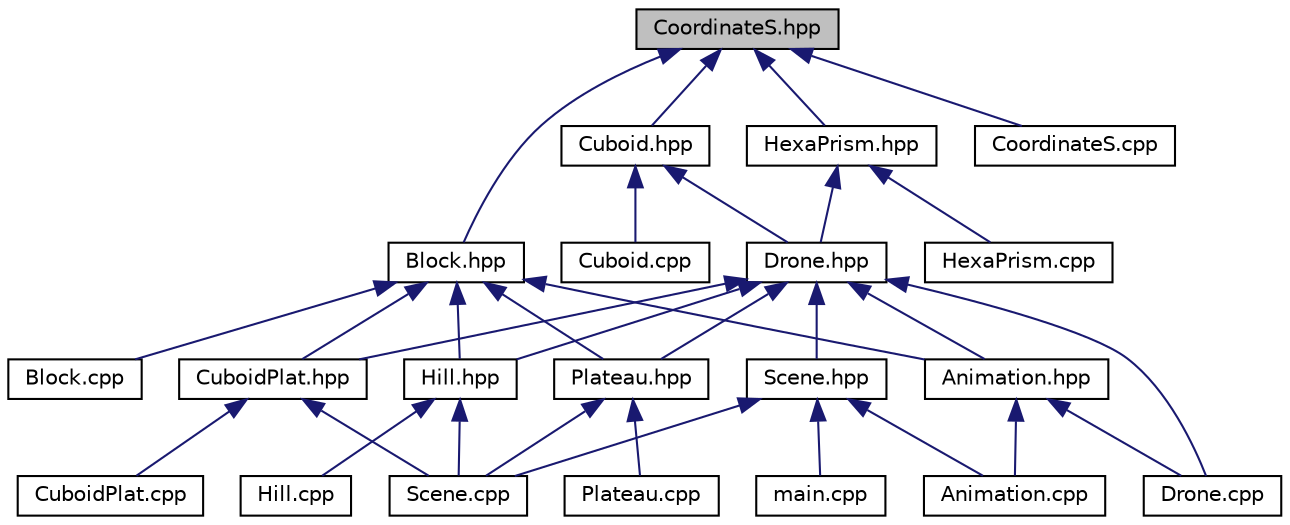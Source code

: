 digraph "CoordinateS.hpp"
{
 // LATEX_PDF_SIZE
  edge [fontname="Helvetica",fontsize="10",labelfontname="Helvetica",labelfontsize="10"];
  node [fontname="Helvetica",fontsize="10",shape=record];
  Node1 [label="CoordinateS.hpp",height=0.2,width=0.4,color="black", fillcolor="grey75", style="filled", fontcolor="black",tooltip="Definicja klasy układu współrzędnych."];
  Node1 -> Node2 [dir="back",color="midnightblue",fontsize="10",style="solid",fontname="Helvetica"];
  Node2 [label="Block.hpp",height=0.2,width=0.4,color="black", fillcolor="white", style="filled",URL="$_block_8hpp.html",tooltip="Definicja klasy interfejsu bryły."];
  Node2 -> Node3 [dir="back",color="midnightblue",fontsize="10",style="solid",fontname="Helvetica"];
  Node3 [label="Animation.hpp",height=0.2,width=0.4,color="black", fillcolor="white", style="filled",URL="$_animation_8hpp.html",tooltip="Definicja klasy animacji ruchów obiektu."];
  Node3 -> Node4 [dir="back",color="midnightblue",fontsize="10",style="solid",fontname="Helvetica"];
  Node4 [label="Animation.cpp",height=0.2,width=0.4,color="black", fillcolor="white", style="filled",URL="$_animation_8cpp.html",tooltip=" "];
  Node3 -> Node5 [dir="back",color="midnightblue",fontsize="10",style="solid",fontname="Helvetica"];
  Node5 [label="Drone.cpp",height=0.2,width=0.4,color="black", fillcolor="white", style="filled",URL="$_drone_8cpp.html",tooltip=" "];
  Node2 -> Node6 [dir="back",color="midnightblue",fontsize="10",style="solid",fontname="Helvetica"];
  Node6 [label="CuboidPlat.hpp",height=0.2,width=0.4,color="black", fillcolor="white", style="filled",URL="$_cuboid_plat_8hpp.html",tooltip="Definicja klasy płaskowyżu prostopadłościennego."];
  Node6 -> Node7 [dir="back",color="midnightblue",fontsize="10",style="solid",fontname="Helvetica"];
  Node7 [label="CuboidPlat.cpp",height=0.2,width=0.4,color="black", fillcolor="white", style="filled",URL="$_cuboid_plat_8cpp.html",tooltip=" "];
  Node6 -> Node8 [dir="back",color="midnightblue",fontsize="10",style="solid",fontname="Helvetica"];
  Node8 [label="Scene.cpp",height=0.2,width=0.4,color="black", fillcolor="white", style="filled",URL="$_scene_8cpp.html",tooltip=" "];
  Node2 -> Node9 [dir="back",color="midnightblue",fontsize="10",style="solid",fontname="Helvetica"];
  Node9 [label="Hill.hpp",height=0.2,width=0.4,color="black", fillcolor="white", style="filled",URL="$_hill_8hpp.html",tooltip="Definicja klasy wzgórza."];
  Node9 -> Node10 [dir="back",color="midnightblue",fontsize="10",style="solid",fontname="Helvetica"];
  Node10 [label="Hill.cpp",height=0.2,width=0.4,color="black", fillcolor="white", style="filled",URL="$_hill_8cpp.html",tooltip=" "];
  Node9 -> Node8 [dir="back",color="midnightblue",fontsize="10",style="solid",fontname="Helvetica"];
  Node2 -> Node11 [dir="back",color="midnightblue",fontsize="10",style="solid",fontname="Helvetica"];
  Node11 [label="Plateau.hpp",height=0.2,width=0.4,color="black", fillcolor="white", style="filled",URL="$_plateau_8hpp.html",tooltip="Definicja klasy przeszkody typu płaskowyż"];
  Node11 -> Node12 [dir="back",color="midnightblue",fontsize="10",style="solid",fontname="Helvetica"];
  Node12 [label="Plateau.cpp",height=0.2,width=0.4,color="black", fillcolor="white", style="filled",URL="$_plateau_8cpp.html",tooltip=" "];
  Node11 -> Node8 [dir="back",color="midnightblue",fontsize="10",style="solid",fontname="Helvetica"];
  Node2 -> Node13 [dir="back",color="midnightblue",fontsize="10",style="solid",fontname="Helvetica"];
  Node13 [label="Block.cpp",height=0.2,width=0.4,color="black", fillcolor="white", style="filled",URL="$_block_8cpp.html",tooltip=" "];
  Node1 -> Node14 [dir="back",color="midnightblue",fontsize="10",style="solid",fontname="Helvetica"];
  Node14 [label="Cuboid.hpp",height=0.2,width=0.4,color="black", fillcolor="white", style="filled",URL="$_cuboid_8hpp.html",tooltip="Definicja klasy prostopadłoscian."];
  Node14 -> Node15 [dir="back",color="midnightblue",fontsize="10",style="solid",fontname="Helvetica"];
  Node15 [label="Drone.hpp",height=0.2,width=0.4,color="black", fillcolor="white", style="filled",URL="$_drone_8hpp.html",tooltip="Definicja klasy dron."];
  Node15 -> Node3 [dir="back",color="midnightblue",fontsize="10",style="solid",fontname="Helvetica"];
  Node15 -> Node6 [dir="back",color="midnightblue",fontsize="10",style="solid",fontname="Helvetica"];
  Node15 -> Node9 [dir="back",color="midnightblue",fontsize="10",style="solid",fontname="Helvetica"];
  Node15 -> Node11 [dir="back",color="midnightblue",fontsize="10",style="solid",fontname="Helvetica"];
  Node15 -> Node16 [dir="back",color="midnightblue",fontsize="10",style="solid",fontname="Helvetica"];
  Node16 [label="Scene.hpp",height=0.2,width=0.4,color="black", fillcolor="white", style="filled",URL="$_scene_8hpp.html",tooltip="Definicja klasy sceny."];
  Node16 -> Node4 [dir="back",color="midnightblue",fontsize="10",style="solid",fontname="Helvetica"];
  Node16 -> Node17 [dir="back",color="midnightblue",fontsize="10",style="solid",fontname="Helvetica"];
  Node17 [label="main.cpp",height=0.2,width=0.4,color="black", fillcolor="white", style="filled",URL="$main_8cpp.html",tooltip=" "];
  Node16 -> Node8 [dir="back",color="midnightblue",fontsize="10",style="solid",fontname="Helvetica"];
  Node15 -> Node5 [dir="back",color="midnightblue",fontsize="10",style="solid",fontname="Helvetica"];
  Node14 -> Node18 [dir="back",color="midnightblue",fontsize="10",style="solid",fontname="Helvetica"];
  Node18 [label="Cuboid.cpp",height=0.2,width=0.4,color="black", fillcolor="white", style="filled",URL="$_cuboid_8cpp.html",tooltip=" "];
  Node1 -> Node19 [dir="back",color="midnightblue",fontsize="10",style="solid",fontname="Helvetica"];
  Node19 [label="HexaPrism.hpp",height=0.2,width=0.4,color="black", fillcolor="white", style="filled",URL="$_hexa_prism_8hpp.html",tooltip="Definicja klasy Graniastosłub sześciokątny foremny."];
  Node19 -> Node15 [dir="back",color="midnightblue",fontsize="10",style="solid",fontname="Helvetica"];
  Node19 -> Node20 [dir="back",color="midnightblue",fontsize="10",style="solid",fontname="Helvetica"];
  Node20 [label="HexaPrism.cpp",height=0.2,width=0.4,color="black", fillcolor="white", style="filled",URL="$_hexa_prism_8cpp.html",tooltip=" "];
  Node1 -> Node21 [dir="back",color="midnightblue",fontsize="10",style="solid",fontname="Helvetica"];
  Node21 [label="CoordinateS.cpp",height=0.2,width=0.4,color="black", fillcolor="white", style="filled",URL="$_coordinate_s_8cpp.html",tooltip=" "];
}
